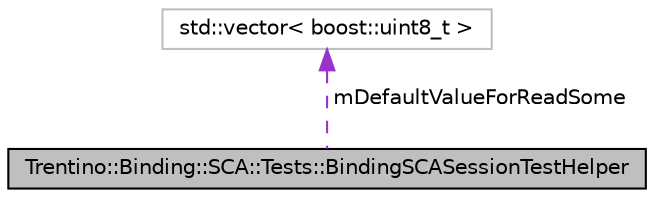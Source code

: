 digraph G
{
  edge [fontname="Helvetica",fontsize="10",labelfontname="Helvetica",labelfontsize="10"];
  node [fontname="Helvetica",fontsize="10",shape=record];
  Node1 [label="Trentino::Binding::SCA::Tests::BindingSCASessionTestHelper",height=0.2,width=0.4,color="black", fillcolor="grey75", style="filled" fontcolor="black"];
  Node2 -> Node1 [dir="back",color="darkorchid3",fontsize="10",style="dashed",label=" mDefaultValueForReadSome" ,fontname="Helvetica"];
  Node2 [label="std::vector\< boost::uint8_t \>",height=0.2,width=0.4,color="grey75", fillcolor="white", style="filled"];
}
